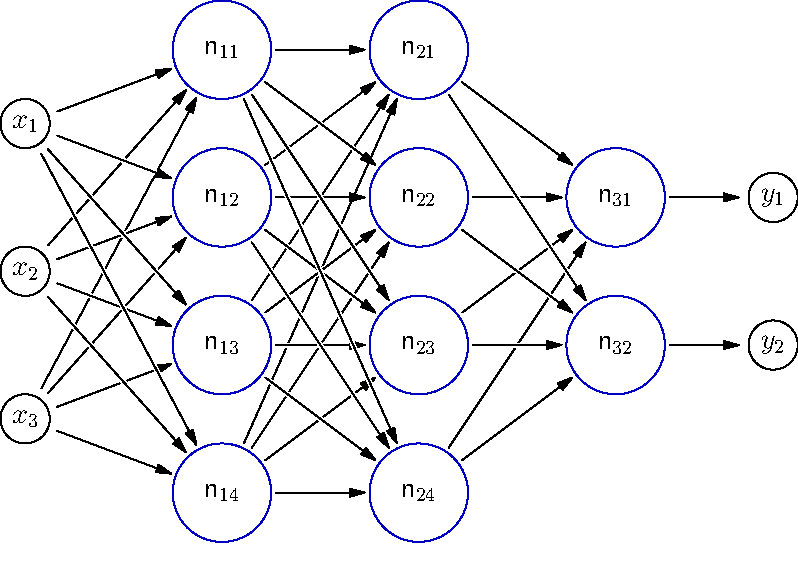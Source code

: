 /* Adapted from <https://commons.wikimedia.org/wiki/File:Colored_neural_network.svg> */
size(0, 10cm);
defaultpen(fontsize(14pt));
import graph;

int dx = 4, dy = 3;

void interSphere(pair[] c1, pair[] c2, real delta1, real delta2) {
  pen whitepen = defaultpen + white + 4*linewidth(defaultpen);
  for(int i = 0; i < c1.length; ++i) {
    for(int j = 0; j < c2.length; ++j) {
      pair delta = unit(c2[j]-c1[i]);
      draw(c1[i]+(delta*delta1) -- c2[j]-(delta*delta2), whitepen);
      draw(c1[i]+(delta*delta1) -- c2[j]-(delta*delta2), Arrow);
    }
  }
}

void interSphereLast(pair[] c1, pair[] c2, real delta1, real delta2) {
  pen whitepen = defaultpen + white + 4*linewidth(defaultpen);
  for(int i = 0; i < c1.length; ++i) {
    pair delta = unit(c2[i]-c1[i]);
    draw(c1[i]+(delta*delta1) -- c2[i]-(delta*delta2), whitepen);
    draw(c1[i]+(delta*delta1) -- c2[i]-(delta*delta2), Arrow);
  }
}

void inputCirc(pair[] c0, pen p = defaultpen) {
    for(int i = 0; i < c0.length; ++i) {
        draw(Circle(c0[i], 0.5), p);
    }
}

void neuronCirc(pair[] c0, pen p = defaultpen) {
    for(int i = 0; i < c0.length; ++i) {
        draw(Circle(c0[i], 1), p);
    }
}

pair[] c0 = {(0, 0), (0, dy), (0, 2*dy)};
pair[] c1 = {(dx, -1.5), (dx, -1.5 + dy), (dx, -1.5 + 2*dy), (dx, -1.5+3*dy)};
pair[] c2 = {(2*dx, -1.5), (2*dx, -1.5 + dy), (2*dx, -1.5 + 2*dy), (2*dx, -1.5+3*dy)};
pair[] c3 = {(3*dx, -1.5 + dy), (3*dx, -1.5 + 2*dy)};
pair[] c4 = {(3.8*dx, -1.5 + dy), (3.8*dx, -1.5 + 2*dy)};

pen redPen = defaultpen + heavyred;
pen bluePen = defaultpen + heavyblue;
pen greenPen = defaultpen + deepgreen;
inputCirc(c0, defaultpen);
neuronCirc(c1, bluePen);
neuronCirc(c2, bluePen);
neuronCirc(c3, bluePen);
inputCirc(c4, defaultpen);

interSphere(c0, c1, 0.7, 1.1);
interSphere(c1, c2, 1.1, 1.1);
interSphere(c2, c3, 1.1, 1.1);
interSphereLast(c3, c4, 1.1, 0.7);

/* label("Input", (0, 2*dy + 1), N, redPen); */
/* label("Hidden", (dx, -1.5 + 3dy + 1), N, bluePen); */
/* label("Output", (2*dx, -1.5 + 2dy + 1), N, greenPen); */
for (int i = 0; i < c0.length; ++i) {
  label(format("$x_%d$", c0.length - i), c0[i]);
}
for (int i = 0; i < c1.length; ++i) {
  label(format("$\mathsf{n}_{1%d}$", c1.length - i), c1[i]);
}
for (int i = 0; i < c2.length; ++i) {
  label(format("$\mathsf{n}_{2%d}$", c2.length - i), c2[i]);
}
for (int i = 0; i < c3.length; ++i) {
  label(format("$\mathsf{n}_{3%d}$", c3.length - i), c3[i]);
}
for (int i = 0; i < c4.length; ++i) {
  label(format("$y_%d$", c4.length - i), c4[i]);
}

real rbox = 2*dx + 1.025;
draw((rbox,-3)--(rbox, 3), invisible);

